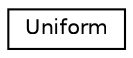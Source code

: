 digraph "Graphical Class Hierarchy"
{
 // LATEX_PDF_SIZE
  edge [fontname="Helvetica",fontsize="10",labelfontname="Helvetica",labelfontsize="10"];
  node [fontname="Helvetica",fontsize="10",shape=record];
  rankdir="LR";
  Node0 [label="Uniform",height=0.2,width=0.4,color="black", fillcolor="white", style="filled",URL="$classUniform.html",tooltip=" "];
}

